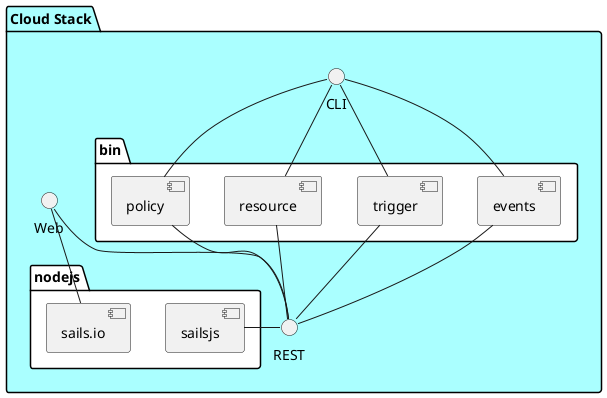 @startuml

package "Cloud Stack" #aaffff {
  folder nodejs #ffffff {
    component sailsjs
    component sails.io
  }

  interface REST
  interface CLI
  interface Web

  REST - sailsjs

  folder bin #ffffff {
    component events
    component trigger
    component resource
    component policy
  }
  CLI -- events
  CLI -- trigger
  CLI -- resource
  CLI -- policy

  events -- REST
  trigger -- REST
  resource -- REST
  policy -- REST
  Web -- REST
  Web -- sails.io
}

@enduml
